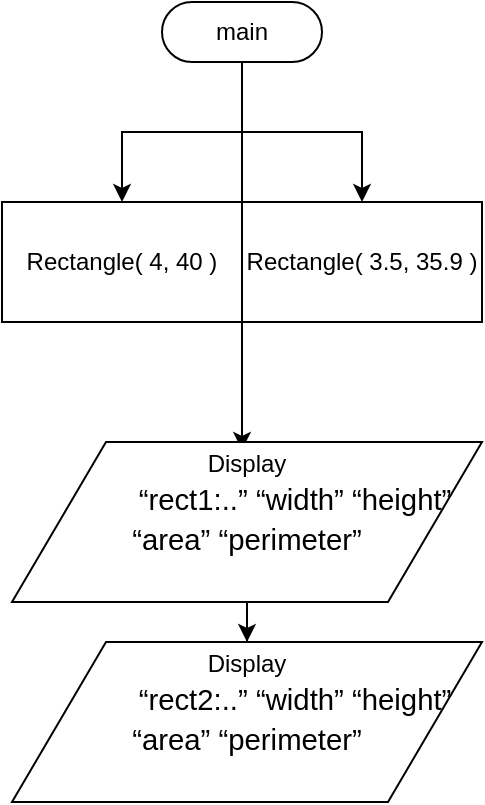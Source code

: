 <mxfile version="25.0.3">
  <diagram name="Page-1" id="nWav0FxMljMIpkVPyXGa">
    <mxGraphModel dx="429" dy="469" grid="1" gridSize="10" guides="1" tooltips="1" connect="1" arrows="1" fold="1" page="1" pageScale="1" pageWidth="850" pageHeight="1100" math="0" shadow="0">
      <root>
        <mxCell id="0" />
        <mxCell id="1" parent="0" />
        <mxCell id="vO2ole6xevDvYpz_UumO-3" value="" style="edgeStyle=orthogonalEdgeStyle;rounded=0;orthogonalLoop=1;jettySize=auto;html=1;" edge="1" parent="1" source="vO2ole6xevDvYpz_UumO-1" target="vO2ole6xevDvYpz_UumO-2">
          <mxGeometry relative="1" as="geometry" />
        </mxCell>
        <mxCell id="vO2ole6xevDvYpz_UumO-9" value="" style="edgeStyle=orthogonalEdgeStyle;rounded=0;orthogonalLoop=1;jettySize=auto;html=1;" edge="1" parent="1" source="vO2ole6xevDvYpz_UumO-1" target="vO2ole6xevDvYpz_UumO-8">
          <mxGeometry relative="1" as="geometry" />
        </mxCell>
        <mxCell id="vO2ole6xevDvYpz_UumO-10" style="edgeStyle=orthogonalEdgeStyle;rounded=0;orthogonalLoop=1;jettySize=auto;html=1;" edge="1" parent="1" source="vO2ole6xevDvYpz_UumO-1">
          <mxGeometry relative="1" as="geometry">
            <mxPoint x="310" y="334" as="targetPoint" />
          </mxGeometry>
        </mxCell>
        <mxCell id="vO2ole6xevDvYpz_UumO-1" value="main" style="html=1;dashed=0;whiteSpace=wrap;shape=mxgraph.dfd.start" vertex="1" parent="1">
          <mxGeometry x="270" y="110" width="80" height="30" as="geometry" />
        </mxCell>
        <mxCell id="vO2ole6xevDvYpz_UumO-2" value="Rectangle( 4, 40 )" style="whiteSpace=wrap;html=1;dashed=0;" vertex="1" parent="1">
          <mxGeometry x="190" y="210" width="120" height="60" as="geometry" />
        </mxCell>
        <mxCell id="vO2ole6xevDvYpz_UumO-8" value="Rectangle( 3.5, 35.9 )" style="whiteSpace=wrap;html=1;dashed=0;" vertex="1" parent="1">
          <mxGeometry x="310" y="210" width="120" height="60" as="geometry" />
        </mxCell>
        <mxCell id="vO2ole6xevDvYpz_UumO-13" value="" style="edgeStyle=orthogonalEdgeStyle;rounded=0;orthogonalLoop=1;jettySize=auto;html=1;" edge="1" parent="1" source="vO2ole6xevDvYpz_UumO-11" target="vO2ole6xevDvYpz_UumO-12">
          <mxGeometry relative="1" as="geometry" />
        </mxCell>
        <mxCell id="vO2ole6xevDvYpz_UumO-11" value="Display&lt;div&gt;&lt;span id=&quot;docs-internal-guid-20cb38a5-7fff-5b3b-3c27-8b09750b406d&quot;&gt;&lt;p style=&quot;line-height:1.38;text-indent: 36pt;margin-top:0pt;margin-bottom:0pt;&quot; dir=&quot;ltr&quot;&gt;&lt;span style=&quot;font-size: 11pt; font-family: Arial, sans-serif; background-color: transparent; font-variant-numeric: normal; font-variant-east-asian: normal; font-variant-alternates: normal; font-variant-position: normal; font-variant-emoji: normal; vertical-align: baseline; white-space-collapse: preserve;&quot;&gt;“rect1:..” “width” “height” “area” “perimeter”&lt;/span&gt;&lt;/p&gt;&lt;div&gt;&lt;span style=&quot;font-size: 11pt; font-family: Arial, sans-serif; background-color: transparent; font-variant-numeric: normal; font-variant-east-asian: normal; font-variant-alternates: normal; font-variant-position: normal; font-variant-emoji: normal; vertical-align: baseline; white-space-collapse: preserve;&quot;&gt;&lt;br&gt;&lt;/span&gt;&lt;/div&gt;&lt;/span&gt;&lt;/div&gt;" style="shape=parallelogram;perimeter=parallelogramPerimeter;whiteSpace=wrap;html=1;dashed=0;" vertex="1" parent="1">
          <mxGeometry x="195" y="330" width="235" height="80" as="geometry" />
        </mxCell>
        <mxCell id="vO2ole6xevDvYpz_UumO-12" value="Display&lt;div&gt;&lt;span id=&quot;docs-internal-guid-20cb38a5-7fff-5b3b-3c27-8b09750b406d&quot;&gt;&lt;p style=&quot;line-height:1.38;text-indent: 36pt;margin-top:0pt;margin-bottom:0pt;&quot; dir=&quot;ltr&quot;&gt;&lt;span style=&quot;font-size: 11pt; font-family: Arial, sans-serif; background-color: transparent; font-variant-numeric: normal; font-variant-east-asian: normal; font-variant-alternates: normal; font-variant-position: normal; font-variant-emoji: normal; vertical-align: baseline; white-space-collapse: preserve;&quot;&gt;“rect2:..” “width” “height” “area” “perimeter”&lt;/span&gt;&lt;/p&gt;&lt;div&gt;&lt;span style=&quot;font-size: 11pt; font-family: Arial, sans-serif; background-color: transparent; font-variant-numeric: normal; font-variant-east-asian: normal; font-variant-alternates: normal; font-variant-position: normal; font-variant-emoji: normal; vertical-align: baseline; white-space-collapse: preserve;&quot;&gt;&lt;br&gt;&lt;/span&gt;&lt;/div&gt;&lt;/span&gt;&lt;/div&gt;" style="shape=parallelogram;perimeter=parallelogramPerimeter;whiteSpace=wrap;html=1;dashed=0;" vertex="1" parent="1">
          <mxGeometry x="195" y="430" width="235" height="80" as="geometry" />
        </mxCell>
      </root>
    </mxGraphModel>
  </diagram>
</mxfile>
